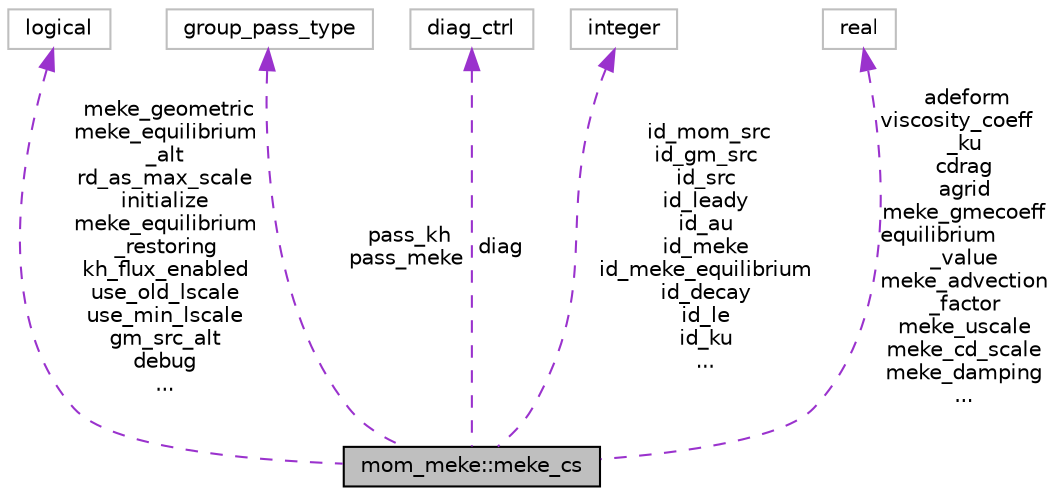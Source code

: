 digraph "mom_meke::meke_cs"
{
 // INTERACTIVE_SVG=YES
 // LATEX_PDF_SIZE
  edge [fontname="Helvetica",fontsize="10",labelfontname="Helvetica",labelfontsize="10"];
  node [fontname="Helvetica",fontsize="10",shape=record];
  Node1 [label="mom_meke::meke_cs",height=0.2,width=0.4,color="black", fillcolor="grey75", style="filled", fontcolor="black",tooltip="Control structure that contains MEKE parameters and diagnostics handles."];
  Node2 -> Node1 [dir="back",color="darkorchid3",fontsize="10",style="dashed",label=" meke_geometric\nmeke_equilibrium\l_alt\nrd_as_max_scale\ninitialize\nmeke_equilibrium\l_restoring\nkh_flux_enabled\nuse_old_lscale\nuse_min_lscale\ngm_src_alt\ndebug\n..." ,fontname="Helvetica"];
  Node2 [label="logical",height=0.2,width=0.4,color="grey75", fillcolor="white", style="filled",tooltip=" "];
  Node3 -> Node1 [dir="back",color="darkorchid3",fontsize="10",style="dashed",label=" pass_kh\npass_meke" ,fontname="Helvetica"];
  Node3 [label="group_pass_type",height=0.2,width=0.4,color="grey75", fillcolor="white", style="filled",tooltip=" "];
  Node4 -> Node1 [dir="back",color="darkorchid3",fontsize="10",style="dashed",label=" diag" ,fontname="Helvetica"];
  Node4 [label="diag_ctrl",height=0.2,width=0.4,color="grey75", fillcolor="white", style="filled",tooltip=" "];
  Node5 -> Node1 [dir="back",color="darkorchid3",fontsize="10",style="dashed",label=" id_mom_src\nid_gm_src\nid_src\nid_leady\nid_au\nid_meke\nid_meke_equilibrium\nid_decay\nid_le\nid_ku\n..." ,fontname="Helvetica"];
  Node5 [label="integer",height=0.2,width=0.4,color="grey75", fillcolor="white", style="filled",tooltip=" "];
  Node6 -> Node1 [dir="back",color="darkorchid3",fontsize="10",style="dashed",label=" adeform\nviscosity_coeff\l_ku\ncdrag\nagrid\nmeke_gmecoeff\nequilibrium\l_value\nmeke_advection\l_factor\nmeke_uscale\nmeke_cd_scale\nmeke_damping\n..." ,fontname="Helvetica"];
  Node6 [label="real",height=0.2,width=0.4,color="grey75", fillcolor="white", style="filled",tooltip=" "];
}
